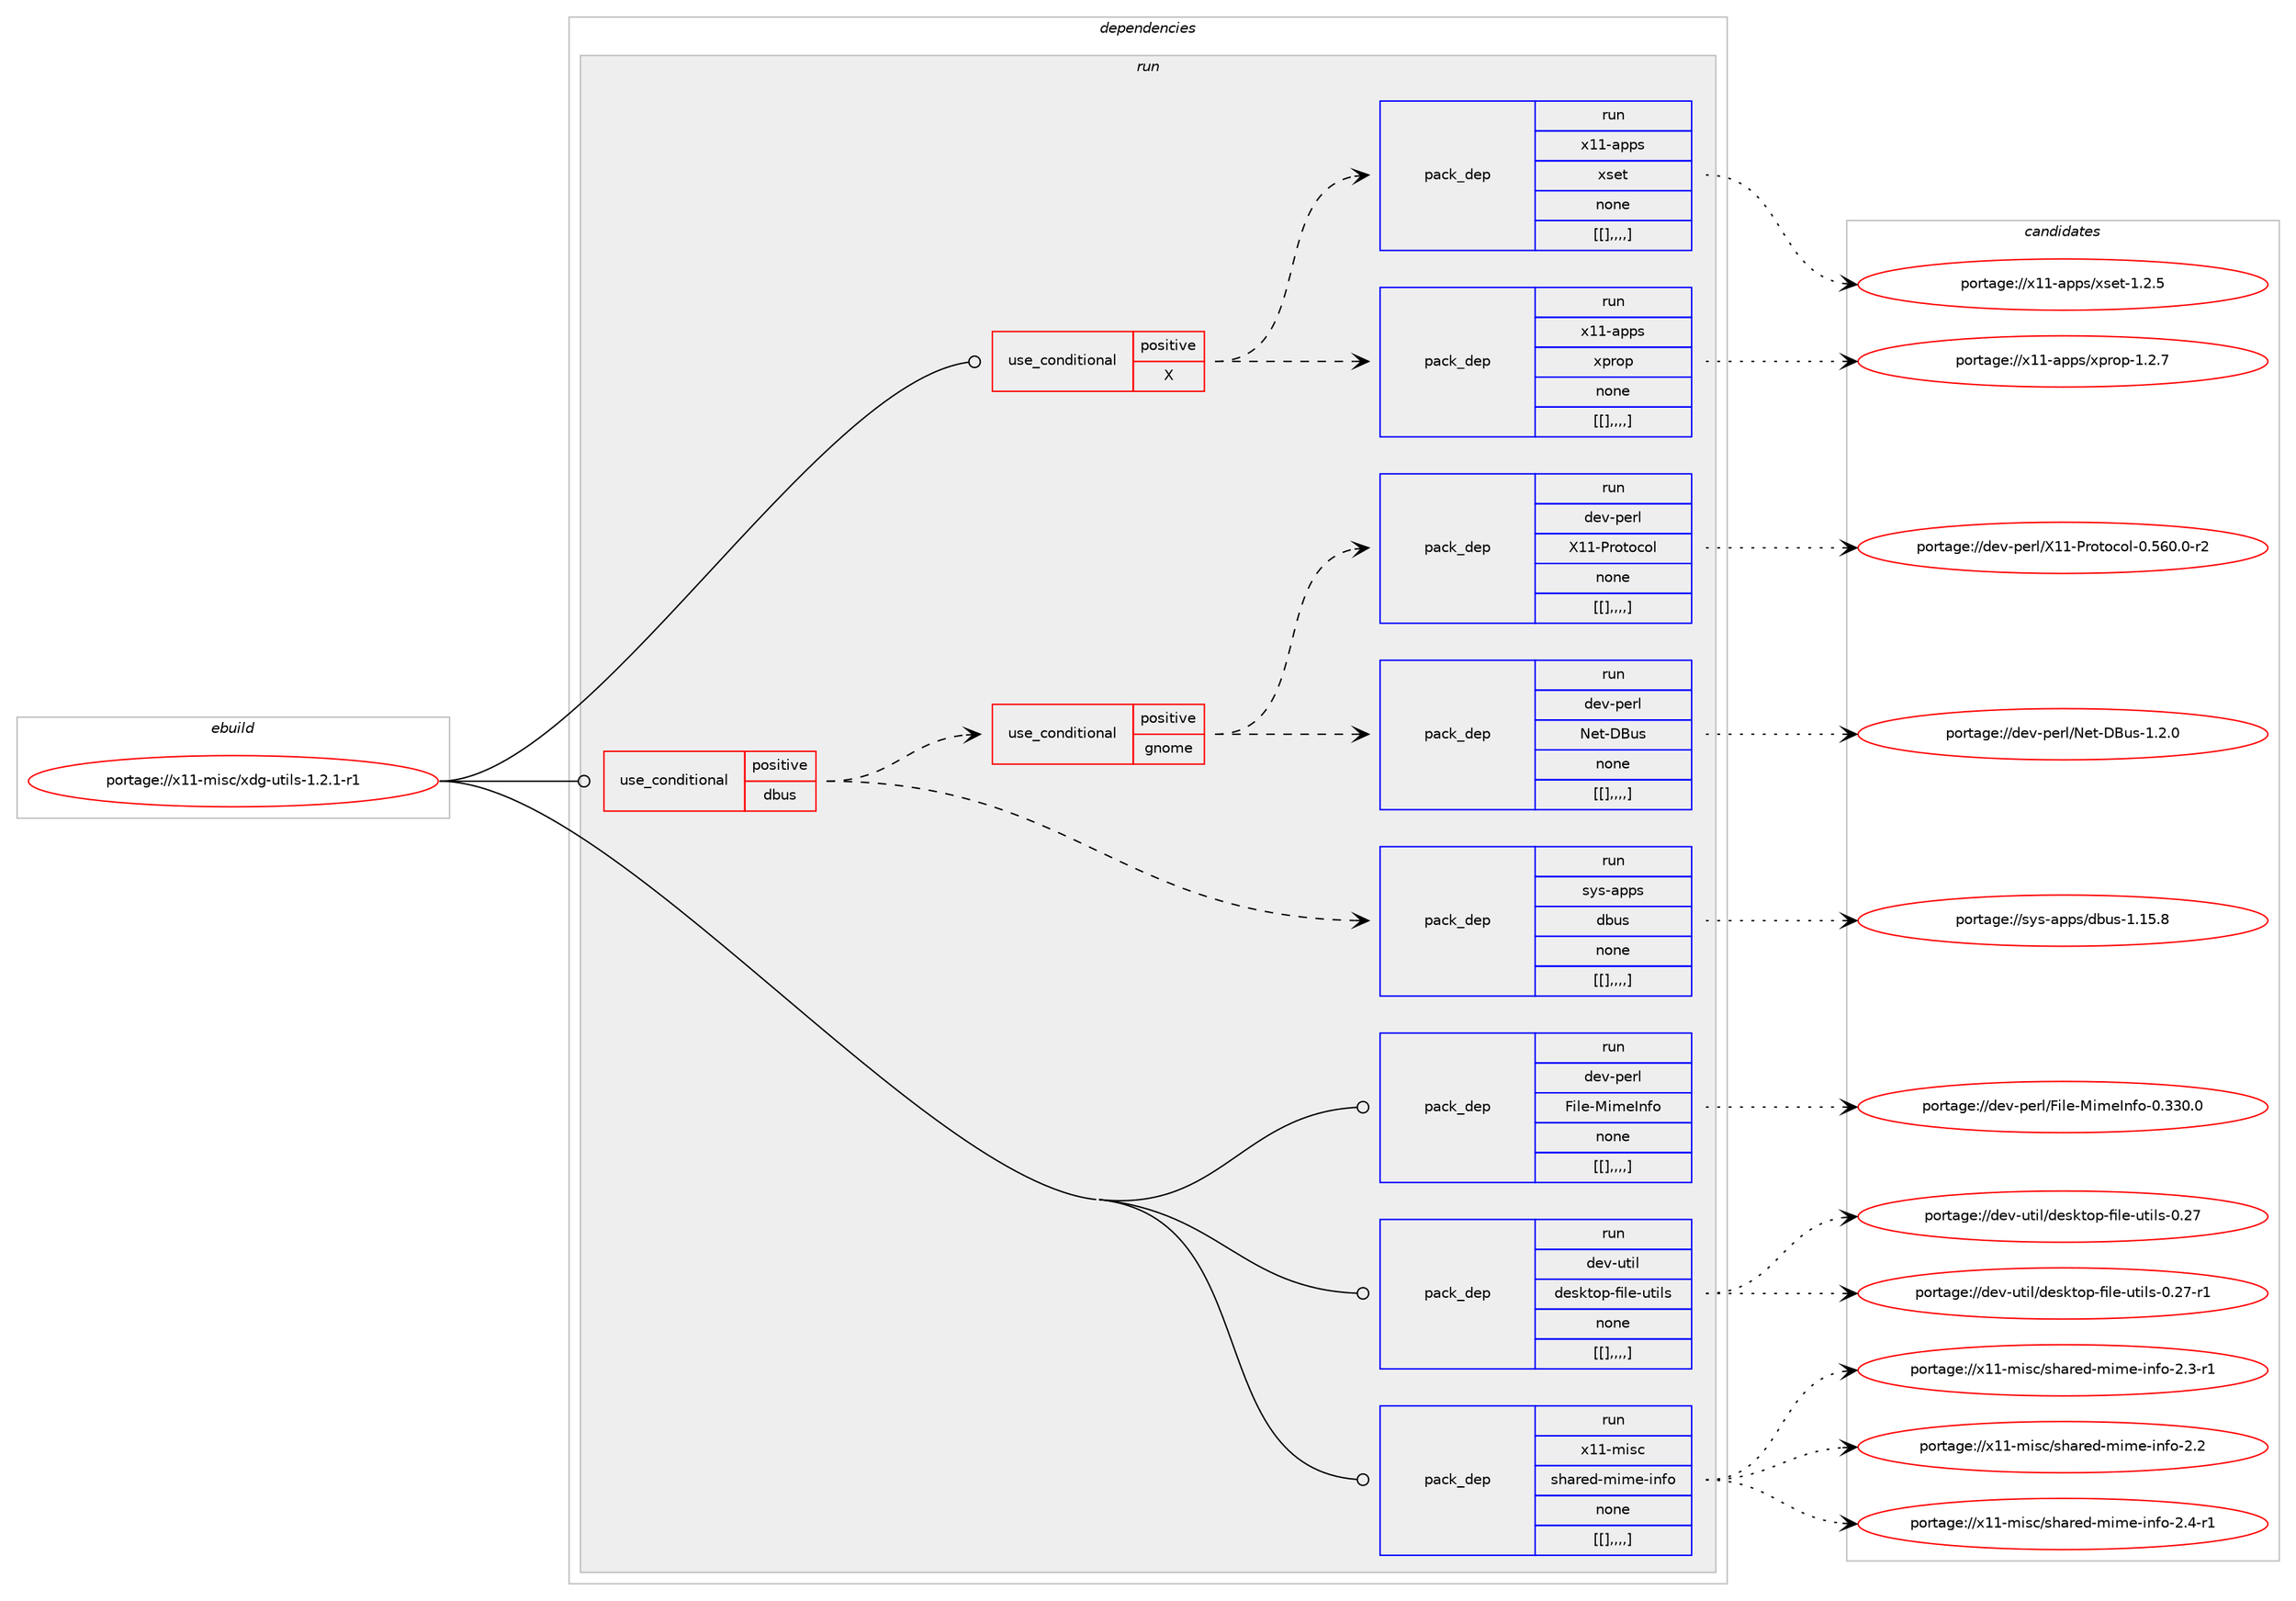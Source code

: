 digraph prolog {

# *************
# Graph options
# *************

newrank=true;
concentrate=true;
compound=true;
graph [rankdir=LR,fontname=Helvetica,fontsize=10,ranksep=1.5];#, ranksep=2.5, nodesep=0.2];
edge  [arrowhead=vee];
node  [fontname=Helvetica,fontsize=10];

# **********
# The ebuild
# **********

subgraph cluster_leftcol {
color=gray;
label=<<i>ebuild</i>>;
id [label="portage://x11-misc/xdg-utils-1.2.1-r1", color=red, width=4, href="../x11-misc/xdg-utils-1.2.1-r1.svg"];
}

# ****************
# The dependencies
# ****************

subgraph cluster_midcol {
color=gray;
label=<<i>dependencies</i>>;
subgraph cluster_compile {
fillcolor="#eeeeee";
style=filled;
label=<<i>compile</i>>;
}
subgraph cluster_compileandrun {
fillcolor="#eeeeee";
style=filled;
label=<<i>compile and run</i>>;
}
subgraph cluster_run {
fillcolor="#eeeeee";
style=filled;
label=<<i>run</i>>;
subgraph cond11813 {
dependency33841 [label=<<TABLE BORDER="0" CELLBORDER="1" CELLSPACING="0" CELLPADDING="4"><TR><TD ROWSPAN="3" CELLPADDING="10">use_conditional</TD></TR><TR><TD>positive</TD></TR><TR><TD>X</TD></TR></TABLE>>, shape=none, color=red];
subgraph pack21800 {
dependency33842 [label=<<TABLE BORDER="0" CELLBORDER="1" CELLSPACING="0" CELLPADDING="4" WIDTH="220"><TR><TD ROWSPAN="6" CELLPADDING="30">pack_dep</TD></TR><TR><TD WIDTH="110">run</TD></TR><TR><TD>x11-apps</TD></TR><TR><TD>xprop</TD></TR><TR><TD>none</TD></TR><TR><TD>[[],,,,]</TD></TR></TABLE>>, shape=none, color=blue];
}
dependency33841:e -> dependency33842:w [weight=20,style="dashed",arrowhead="vee"];
subgraph pack21801 {
dependency33843 [label=<<TABLE BORDER="0" CELLBORDER="1" CELLSPACING="0" CELLPADDING="4" WIDTH="220"><TR><TD ROWSPAN="6" CELLPADDING="30">pack_dep</TD></TR><TR><TD WIDTH="110">run</TD></TR><TR><TD>x11-apps</TD></TR><TR><TD>xset</TD></TR><TR><TD>none</TD></TR><TR><TD>[[],,,,]</TD></TR></TABLE>>, shape=none, color=blue];
}
dependency33841:e -> dependency33843:w [weight=20,style="dashed",arrowhead="vee"];
}
id:e -> dependency33841:w [weight=20,style="solid",arrowhead="odot"];
subgraph cond11814 {
dependency33844 [label=<<TABLE BORDER="0" CELLBORDER="1" CELLSPACING="0" CELLPADDING="4"><TR><TD ROWSPAN="3" CELLPADDING="10">use_conditional</TD></TR><TR><TD>positive</TD></TR><TR><TD>dbus</TD></TR></TABLE>>, shape=none, color=red];
subgraph pack21802 {
dependency33845 [label=<<TABLE BORDER="0" CELLBORDER="1" CELLSPACING="0" CELLPADDING="4" WIDTH="220"><TR><TD ROWSPAN="6" CELLPADDING="30">pack_dep</TD></TR><TR><TD WIDTH="110">run</TD></TR><TR><TD>sys-apps</TD></TR><TR><TD>dbus</TD></TR><TR><TD>none</TD></TR><TR><TD>[[],,,,]</TD></TR></TABLE>>, shape=none, color=blue];
}
dependency33844:e -> dependency33845:w [weight=20,style="dashed",arrowhead="vee"];
subgraph cond11815 {
dependency33846 [label=<<TABLE BORDER="0" CELLBORDER="1" CELLSPACING="0" CELLPADDING="4"><TR><TD ROWSPAN="3" CELLPADDING="10">use_conditional</TD></TR><TR><TD>positive</TD></TR><TR><TD>gnome</TD></TR></TABLE>>, shape=none, color=red];
subgraph pack21803 {
dependency33847 [label=<<TABLE BORDER="0" CELLBORDER="1" CELLSPACING="0" CELLPADDING="4" WIDTH="220"><TR><TD ROWSPAN="6" CELLPADDING="30">pack_dep</TD></TR><TR><TD WIDTH="110">run</TD></TR><TR><TD>dev-perl</TD></TR><TR><TD>Net-DBus</TD></TR><TR><TD>none</TD></TR><TR><TD>[[],,,,]</TD></TR></TABLE>>, shape=none, color=blue];
}
dependency33846:e -> dependency33847:w [weight=20,style="dashed",arrowhead="vee"];
subgraph pack21804 {
dependency33848 [label=<<TABLE BORDER="0" CELLBORDER="1" CELLSPACING="0" CELLPADDING="4" WIDTH="220"><TR><TD ROWSPAN="6" CELLPADDING="30">pack_dep</TD></TR><TR><TD WIDTH="110">run</TD></TR><TR><TD>dev-perl</TD></TR><TR><TD>X11-Protocol</TD></TR><TR><TD>none</TD></TR><TR><TD>[[],,,,]</TD></TR></TABLE>>, shape=none, color=blue];
}
dependency33846:e -> dependency33848:w [weight=20,style="dashed",arrowhead="vee"];
}
dependency33844:e -> dependency33846:w [weight=20,style="dashed",arrowhead="vee"];
}
id:e -> dependency33844:w [weight=20,style="solid",arrowhead="odot"];
subgraph pack21805 {
dependency33849 [label=<<TABLE BORDER="0" CELLBORDER="1" CELLSPACING="0" CELLPADDING="4" WIDTH="220"><TR><TD ROWSPAN="6" CELLPADDING="30">pack_dep</TD></TR><TR><TD WIDTH="110">run</TD></TR><TR><TD>dev-perl</TD></TR><TR><TD>File-MimeInfo</TD></TR><TR><TD>none</TD></TR><TR><TD>[[],,,,]</TD></TR></TABLE>>, shape=none, color=blue];
}
id:e -> dependency33849:w [weight=20,style="solid",arrowhead="odot"];
subgraph pack21806 {
dependency33850 [label=<<TABLE BORDER="0" CELLBORDER="1" CELLSPACING="0" CELLPADDING="4" WIDTH="220"><TR><TD ROWSPAN="6" CELLPADDING="30">pack_dep</TD></TR><TR><TD WIDTH="110">run</TD></TR><TR><TD>dev-util</TD></TR><TR><TD>desktop-file-utils</TD></TR><TR><TD>none</TD></TR><TR><TD>[[],,,,]</TD></TR></TABLE>>, shape=none, color=blue];
}
id:e -> dependency33850:w [weight=20,style="solid",arrowhead="odot"];
subgraph pack21807 {
dependency33851 [label=<<TABLE BORDER="0" CELLBORDER="1" CELLSPACING="0" CELLPADDING="4" WIDTH="220"><TR><TD ROWSPAN="6" CELLPADDING="30">pack_dep</TD></TR><TR><TD WIDTH="110">run</TD></TR><TR><TD>x11-misc</TD></TR><TR><TD>shared-mime-info</TD></TR><TR><TD>none</TD></TR><TR><TD>[[],,,,]</TD></TR></TABLE>>, shape=none, color=blue];
}
id:e -> dependency33851:w [weight=20,style="solid",arrowhead="odot"];
}
}

# **************
# The candidates
# **************

subgraph cluster_choices {
rank=same;
color=gray;
label=<<i>candidates</i>>;

subgraph choice21800 {
color=black;
nodesep=1;
choice1204949459711211211547120112114111112454946504655 [label="portage://x11-apps/xprop-1.2.7", color=red, width=4,href="../x11-apps/xprop-1.2.7.svg"];
dependency33842:e -> choice1204949459711211211547120112114111112454946504655:w [style=dotted,weight="100"];
}
subgraph choice21801 {
color=black;
nodesep=1;
choice1204949459711211211547120115101116454946504653 [label="portage://x11-apps/xset-1.2.5", color=red, width=4,href="../x11-apps/xset-1.2.5.svg"];
dependency33843:e -> choice1204949459711211211547120115101116454946504653:w [style=dotted,weight="100"];
}
subgraph choice21802 {
color=black;
nodesep=1;
choice1151211154597112112115471009811711545494649534656 [label="portage://sys-apps/dbus-1.15.8", color=red, width=4,href="../sys-apps/dbus-1.15.8.svg"];
dependency33845:e -> choice1151211154597112112115471009811711545494649534656:w [style=dotted,weight="100"];
}
subgraph choice21803 {
color=black;
nodesep=1;
choice100101118451121011141084778101116456866117115454946504648 [label="portage://dev-perl/Net-DBus-1.2.0", color=red, width=4,href="../dev-perl/Net-DBus-1.2.0.svg"];
dependency33847:e -> choice100101118451121011141084778101116456866117115454946504648:w [style=dotted,weight="100"];
}
subgraph choice21804 {
color=black;
nodesep=1;
choice100101118451121011141084788494945801141111161119911110845484653544846484511450 [label="portage://dev-perl/X11-Protocol-0.560.0-r2", color=red, width=4,href="../dev-perl/X11-Protocol-0.560.0-r2.svg"];
dependency33848:e -> choice100101118451121011141084788494945801141111161119911110845484653544846484511450:w [style=dotted,weight="100"];
}
subgraph choice21805 {
color=black;
nodesep=1;
choice1001011184511210111410847701051081014577105109101731101021114548465151484648 [label="portage://dev-perl/File-MimeInfo-0.330.0", color=red, width=4,href="../dev-perl/File-MimeInfo-0.330.0.svg"];
dependency33849:e -> choice1001011184511210111410847701051081014577105109101731101021114548465151484648:w [style=dotted,weight="100"];
}
subgraph choice21806 {
color=black;
nodesep=1;
choice1001011184511711610510847100101115107116111112451021051081014511711610510811545484650554511449 [label="portage://dev-util/desktop-file-utils-0.27-r1", color=red, width=4,href="../dev-util/desktop-file-utils-0.27-r1.svg"];
choice100101118451171161051084710010111510711611111245102105108101451171161051081154548465055 [label="portage://dev-util/desktop-file-utils-0.27", color=red, width=4,href="../dev-util/desktop-file-utils-0.27.svg"];
dependency33850:e -> choice1001011184511711610510847100101115107116111112451021051081014511711610510811545484650554511449:w [style=dotted,weight="100"];
dependency33850:e -> choice100101118451171161051084710010111510711611111245102105108101451171161051081154548465055:w [style=dotted,weight="100"];
}
subgraph choice21807 {
color=black;
nodesep=1;
choice1204949451091051159947115104971141011004510910510910145105110102111455046524511449 [label="portage://x11-misc/shared-mime-info-2.4-r1", color=red, width=4,href="../x11-misc/shared-mime-info-2.4-r1.svg"];
choice1204949451091051159947115104971141011004510910510910145105110102111455046514511449 [label="portage://x11-misc/shared-mime-info-2.3-r1", color=red, width=4,href="../x11-misc/shared-mime-info-2.3-r1.svg"];
choice120494945109105115994711510497114101100451091051091014510511010211145504650 [label="portage://x11-misc/shared-mime-info-2.2", color=red, width=4,href="../x11-misc/shared-mime-info-2.2.svg"];
dependency33851:e -> choice1204949451091051159947115104971141011004510910510910145105110102111455046524511449:w [style=dotted,weight="100"];
dependency33851:e -> choice1204949451091051159947115104971141011004510910510910145105110102111455046514511449:w [style=dotted,weight="100"];
dependency33851:e -> choice120494945109105115994711510497114101100451091051091014510511010211145504650:w [style=dotted,weight="100"];
}
}

}

